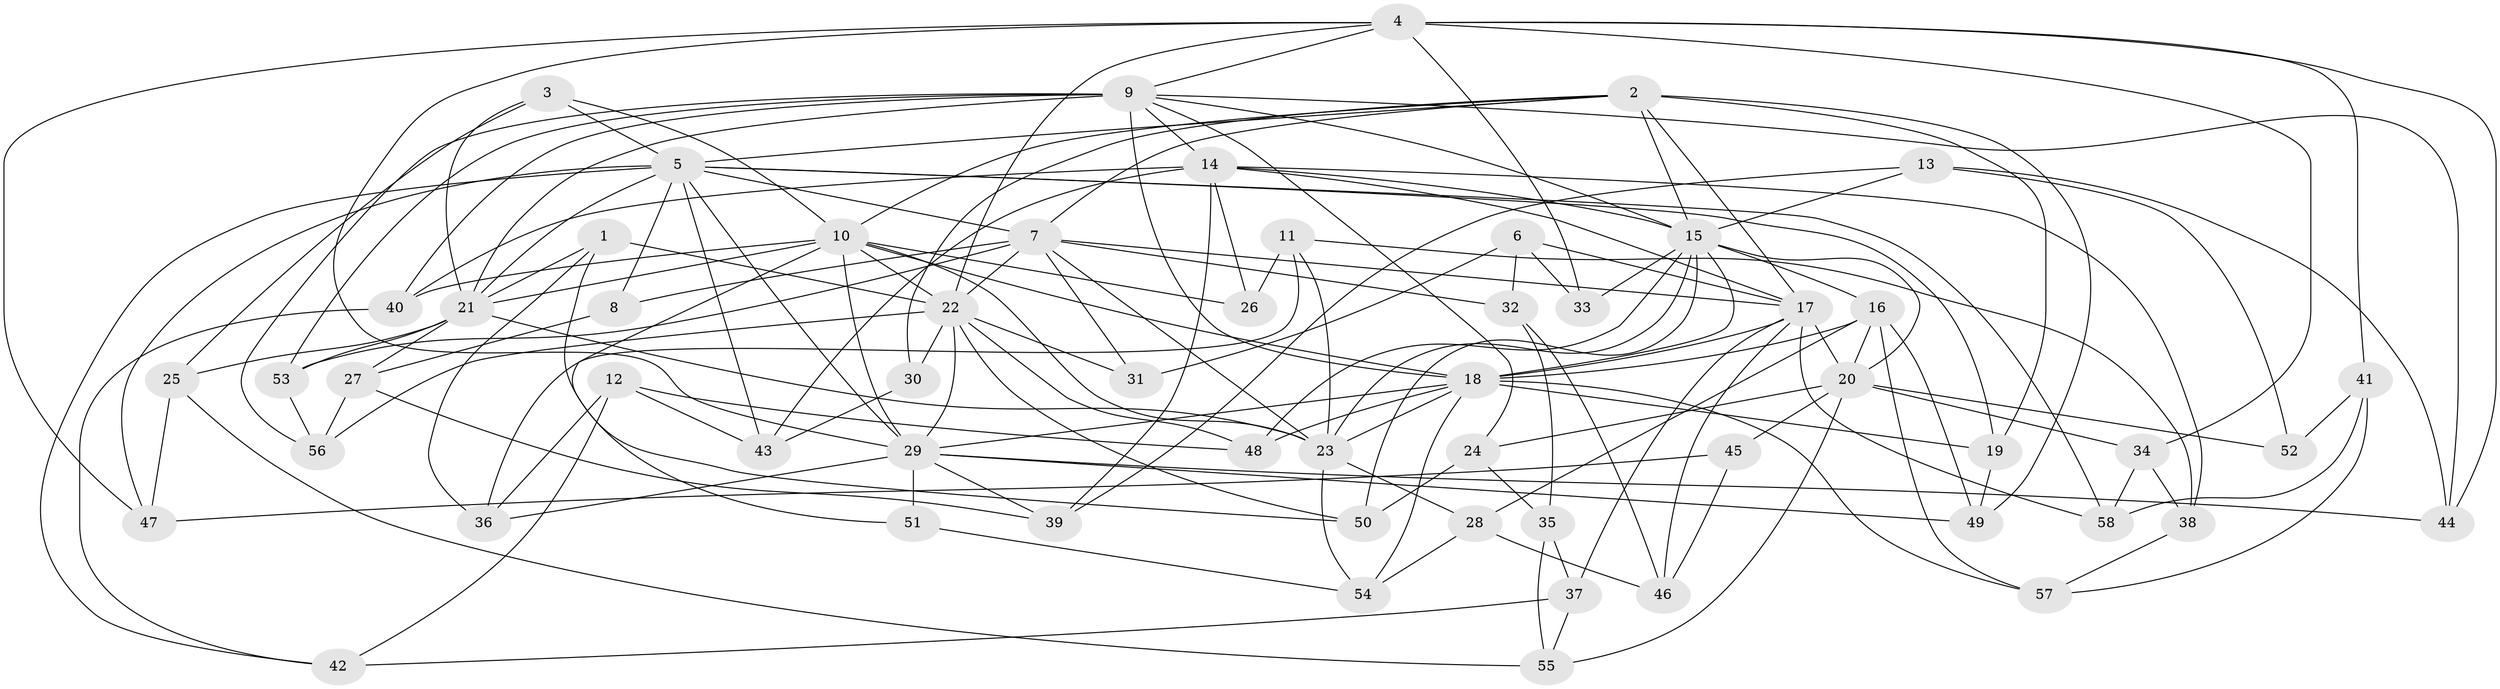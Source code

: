 // original degree distribution, {4: 1.0}
// Generated by graph-tools (version 1.1) at 2025/37/03/09/25 02:37:53]
// undirected, 58 vertices, 153 edges
graph export_dot {
graph [start="1"]
  node [color=gray90,style=filled];
  1;
  2;
  3;
  4;
  5;
  6;
  7;
  8;
  9;
  10;
  11;
  12;
  13;
  14;
  15;
  16;
  17;
  18;
  19;
  20;
  21;
  22;
  23;
  24;
  25;
  26;
  27;
  28;
  29;
  30;
  31;
  32;
  33;
  34;
  35;
  36;
  37;
  38;
  39;
  40;
  41;
  42;
  43;
  44;
  45;
  46;
  47;
  48;
  49;
  50;
  51;
  52;
  53;
  54;
  55;
  56;
  57;
  58;
  1 -- 21 [weight=1.0];
  1 -- 22 [weight=1.0];
  1 -- 36 [weight=1.0];
  1 -- 50 [weight=1.0];
  2 -- 5 [weight=1.0];
  2 -- 7 [weight=1.0];
  2 -- 10 [weight=1.0];
  2 -- 15 [weight=1.0];
  2 -- 17 [weight=2.0];
  2 -- 19 [weight=1.0];
  2 -- 30 [weight=2.0];
  2 -- 49 [weight=1.0];
  3 -- 5 [weight=1.0];
  3 -- 10 [weight=1.0];
  3 -- 21 [weight=1.0];
  3 -- 25 [weight=1.0];
  4 -- 9 [weight=1.0];
  4 -- 22 [weight=1.0];
  4 -- 29 [weight=2.0];
  4 -- 33 [weight=2.0];
  4 -- 34 [weight=1.0];
  4 -- 41 [weight=1.0];
  4 -- 44 [weight=1.0];
  4 -- 47 [weight=1.0];
  5 -- 7 [weight=1.0];
  5 -- 8 [weight=1.0];
  5 -- 19 [weight=1.0];
  5 -- 21 [weight=2.0];
  5 -- 29 [weight=1.0];
  5 -- 42 [weight=1.0];
  5 -- 43 [weight=1.0];
  5 -- 47 [weight=1.0];
  5 -- 58 [weight=1.0];
  6 -- 17 [weight=1.0];
  6 -- 31 [weight=1.0];
  6 -- 32 [weight=1.0];
  6 -- 33 [weight=1.0];
  7 -- 8 [weight=2.0];
  7 -- 17 [weight=1.0];
  7 -- 22 [weight=1.0];
  7 -- 23 [weight=1.0];
  7 -- 31 [weight=1.0];
  7 -- 32 [weight=1.0];
  7 -- 53 [weight=1.0];
  8 -- 27 [weight=1.0];
  9 -- 14 [weight=1.0];
  9 -- 15 [weight=1.0];
  9 -- 18 [weight=1.0];
  9 -- 21 [weight=1.0];
  9 -- 24 [weight=1.0];
  9 -- 40 [weight=1.0];
  9 -- 44 [weight=1.0];
  9 -- 53 [weight=1.0];
  9 -- 56 [weight=1.0];
  10 -- 18 [weight=1.0];
  10 -- 21 [weight=1.0];
  10 -- 22 [weight=2.0];
  10 -- 23 [weight=1.0];
  10 -- 26 [weight=2.0];
  10 -- 29 [weight=1.0];
  10 -- 40 [weight=1.0];
  10 -- 51 [weight=1.0];
  11 -- 23 [weight=1.0];
  11 -- 26 [weight=1.0];
  11 -- 36 [weight=1.0];
  11 -- 38 [weight=1.0];
  12 -- 36 [weight=1.0];
  12 -- 42 [weight=1.0];
  12 -- 43 [weight=1.0];
  12 -- 48 [weight=1.0];
  13 -- 15 [weight=1.0];
  13 -- 39 [weight=1.0];
  13 -- 44 [weight=1.0];
  13 -- 52 [weight=1.0];
  14 -- 15 [weight=1.0];
  14 -- 17 [weight=1.0];
  14 -- 26 [weight=1.0];
  14 -- 38 [weight=1.0];
  14 -- 39 [weight=1.0];
  14 -- 40 [weight=1.0];
  14 -- 43 [weight=1.0];
  15 -- 16 [weight=1.0];
  15 -- 18 [weight=2.0];
  15 -- 20 [weight=1.0];
  15 -- 23 [weight=1.0];
  15 -- 33 [weight=1.0];
  15 -- 48 [weight=1.0];
  15 -- 50 [weight=1.0];
  16 -- 18 [weight=1.0];
  16 -- 20 [weight=3.0];
  16 -- 28 [weight=1.0];
  16 -- 49 [weight=1.0];
  16 -- 57 [weight=1.0];
  17 -- 18 [weight=1.0];
  17 -- 20 [weight=1.0];
  17 -- 37 [weight=1.0];
  17 -- 46 [weight=1.0];
  17 -- 58 [weight=1.0];
  18 -- 19 [weight=1.0];
  18 -- 23 [weight=1.0];
  18 -- 29 [weight=1.0];
  18 -- 48 [weight=1.0];
  18 -- 54 [weight=1.0];
  18 -- 57 [weight=1.0];
  19 -- 49 [weight=1.0];
  20 -- 24 [weight=1.0];
  20 -- 34 [weight=1.0];
  20 -- 45 [weight=2.0];
  20 -- 52 [weight=2.0];
  20 -- 55 [weight=1.0];
  21 -- 23 [weight=1.0];
  21 -- 25 [weight=1.0];
  21 -- 27 [weight=1.0];
  21 -- 53 [weight=1.0];
  22 -- 29 [weight=1.0];
  22 -- 30 [weight=1.0];
  22 -- 31 [weight=2.0];
  22 -- 48 [weight=1.0];
  22 -- 50 [weight=1.0];
  22 -- 56 [weight=1.0];
  23 -- 28 [weight=1.0];
  23 -- 54 [weight=1.0];
  24 -- 35 [weight=1.0];
  24 -- 50 [weight=1.0];
  25 -- 47 [weight=1.0];
  25 -- 55 [weight=1.0];
  27 -- 39 [weight=1.0];
  27 -- 56 [weight=1.0];
  28 -- 46 [weight=1.0];
  28 -- 54 [weight=1.0];
  29 -- 36 [weight=1.0];
  29 -- 39 [weight=1.0];
  29 -- 44 [weight=1.0];
  29 -- 49 [weight=1.0];
  29 -- 51 [weight=2.0];
  30 -- 43 [weight=1.0];
  32 -- 35 [weight=1.0];
  32 -- 46 [weight=1.0];
  34 -- 38 [weight=1.0];
  34 -- 58 [weight=1.0];
  35 -- 37 [weight=1.0];
  35 -- 55 [weight=1.0];
  37 -- 42 [weight=1.0];
  37 -- 55 [weight=1.0];
  38 -- 57 [weight=1.0];
  40 -- 42 [weight=1.0];
  41 -- 52 [weight=1.0];
  41 -- 57 [weight=1.0];
  41 -- 58 [weight=1.0];
  45 -- 46 [weight=1.0];
  45 -- 47 [weight=1.0];
  51 -- 54 [weight=1.0];
  53 -- 56 [weight=1.0];
}
